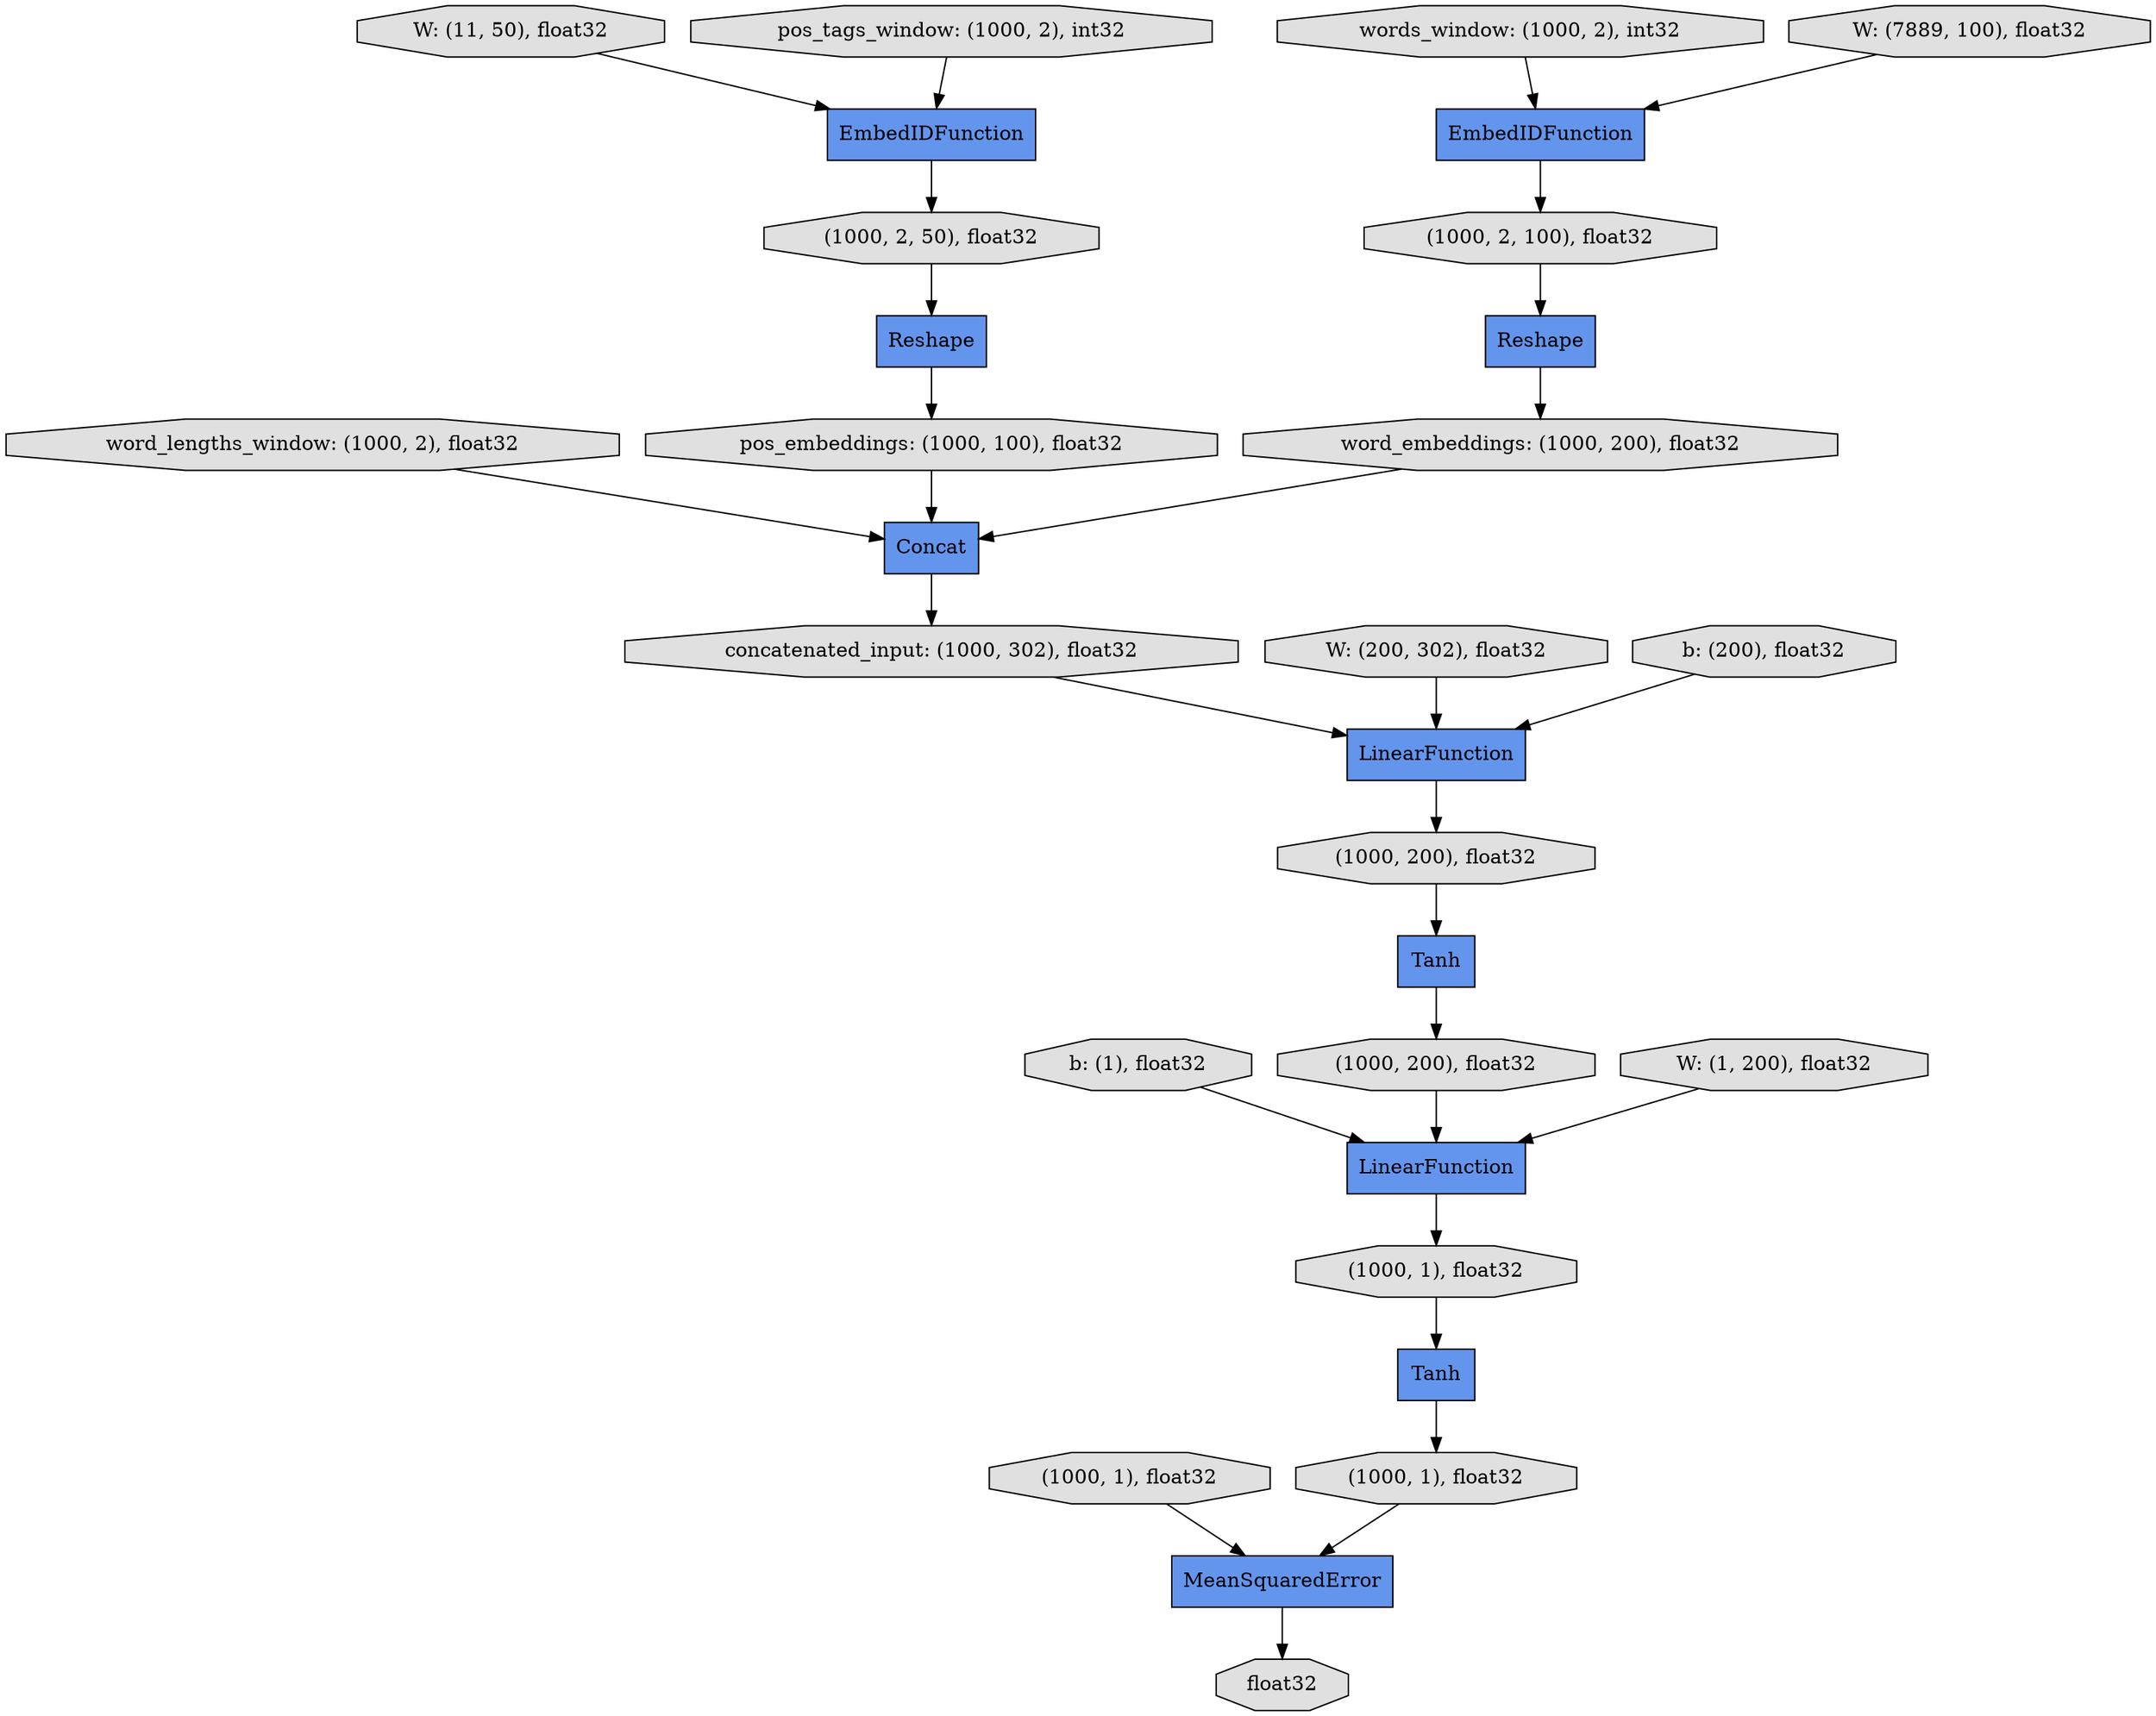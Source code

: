 digraph graphname{rankdir=TB;139902815056000 [shape="octagon",fillcolor="#E0E0E0",label="(1000, 1), float32",style="filled"];139902815051960 [shape="octagon",fillcolor="#E0E0E0",label="words_window: (1000, 2), int32",style="filled"];139902815058128 [shape="octagon",fillcolor="#E0E0E0",label="concatenated_input: (1000, 302), float32",style="filled"];139902815056112 [shape="record",fillcolor="#6495ED",label="Concat",style="filled"];139902815054480 [shape="octagon",fillcolor="#E0E0E0",label="W: (7889, 100), float32",style="filled"];139902815056616 [shape="octagon",fillcolor="#E0E0E0",label="float32",style="filled"];139902815052520 [shape="octagon",fillcolor="#E0E0E0",label="W: (200, 302), float32",style="filled"];139902815054648 [shape="record",fillcolor="#6495ED",label="MeanSquaredError",style="filled"];139902815052632 [shape="octagon",fillcolor="#E0E0E0",label="word_lengths_window: (1000, 2), float32",style="filled"];139902815058856 [shape="record",fillcolor="#6495ED",label="Tanh",style="filled"];139902815052800 [shape="record",fillcolor="#6495ED",label="EmbedIDFunction",style="filled"];139902815058968 [shape="octagon",fillcolor="#E0E0E0",label="(1000, 200), float32",style="filled"];139902815056952 [shape="octagon",fillcolor="#E0E0E0",label="pos_embeddings: (1000, 100), float32",style="filled"];139902815057008 [shape="octagon",fillcolor="#E0E0E0",label="(1000, 2, 50), float32",style="filled"];139902815052968 [shape="octagon",fillcolor="#E0E0E0",label="W: (11, 50), float32",style="filled"];139902815059248 [shape="octagon",fillcolor="#E0E0E0",label="b: (1), float32",style="filled"];139902815055152 [shape="octagon",fillcolor="#E0E0E0",label="(1000, 2, 100), float32",style="filled"];139902815059304 [shape="octagon",fillcolor="#E0E0E0",label="(1000, 200), float32",style="filled"];139902815057288 [shape="octagon",fillcolor="#E0E0E0",label="(1000, 1), float32",style="filled"];139902815053192 [shape="octagon",fillcolor="#E0E0E0",label="pos_tags_window: (1000, 2), int32",style="filled"];139902815059360 [shape="record",fillcolor="#6495ED",label="LinearFunction",style="filled"];139902815055264 [shape="record",fillcolor="#6495ED",label="Reshape",style="filled"];139902815055376 [shape="record",fillcolor="#6495ED",label="LinearFunction",style="filled"];139902815059472 [shape="octagon",fillcolor="#E0E0E0",label="word_embeddings: (1000, 200), float32",style="filled"];139902815057456 [shape="octagon",fillcolor="#E0E0E0",label="(1000, 1), float32",style="filled"];139902815053472 [shape="record",fillcolor="#6495ED",label="EmbedIDFunction",style="filled"];139902815053584 [shape="octagon",fillcolor="#E0E0E0",label="b: (200), float32",style="filled"];139902815059752 [shape="octagon",fillcolor="#E0E0E0",label="W: (1, 200), float32",style="filled"];139902815057680 [shape="record",fillcolor="#6495ED",label="Reshape",style="filled"];139902815053808 [shape="record",fillcolor="#6495ED",label="Tanh",style="filled"];139902815059360 -> 139902815057288;139902815054480 -> 139902815052800;139902815056112 -> 139902815058128;139902815052632 -> 139902815056112;139902815052968 -> 139902815053472;139902815059248 -> 139902815059360;139902815059304 -> 139902815059360;139902815055152 -> 139902815055264;139902815053584 -> 139902815055376;139902815051960 -> 139902815052800;139902815053192 -> 139902815053472;139902815058856 -> 139902815057456;139902815057288 -> 139902815058856;139902815054648 -> 139902815056616;139902815059752 -> 139902815059360;139902815056000 -> 139902815054648;139902815052520 -> 139902815055376;139902815057680 -> 139902815056952;139902815058968 -> 139902815053808;139902815058128 -> 139902815055376;139902815056952 -> 139902815056112;139902815055264 -> 139902815059472;139902815053472 -> 139902815057008;139902815053808 -> 139902815059304;139902815057456 -> 139902815054648;139902815057008 -> 139902815057680;139902815055376 -> 139902815058968;139902815052800 -> 139902815055152;139902815059472 -> 139902815056112;}